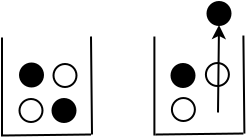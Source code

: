 <?xml version="1.0" encoding="UTF-8"?>
<dia:diagram xmlns:dia="http://www.lysator.liu.se/~alla/dia/">
  <dia:layer name="Background" visible="true" active="true">
    <dia:object type="Standard - Ellipse" version="0" id="O0">
      <dia:attribute name="obj_pos">
        <dia:point val="1.4,3.4"/>
      </dia:attribute>
      <dia:attribute name="obj_bb">
        <dia:rectangle val="1.35,3.35;2.6,4.6"/>
      </dia:attribute>
      <dia:attribute name="elem_corner">
        <dia:point val="1.4,3.4"/>
      </dia:attribute>
      <dia:attribute name="elem_width">
        <dia:real val="1.15"/>
      </dia:attribute>
      <dia:attribute name="elem_height">
        <dia:real val="1.15"/>
      </dia:attribute>
      <dia:attribute name="border_width">
        <dia:real val="0.1"/>
      </dia:attribute>
      <dia:attribute name="inner_color">
        <dia:color val="#000000"/>
      </dia:attribute>
    </dia:object>
    <dia:object type="Standard - Ellipse" version="0" id="O1">
      <dia:attribute name="obj_pos">
        <dia:point val="3.075,3.425"/>
      </dia:attribute>
      <dia:attribute name="obj_bb">
        <dia:rectangle val="3.025,3.375;4.275,4.625"/>
      </dia:attribute>
      <dia:attribute name="elem_corner">
        <dia:point val="3.075,3.425"/>
      </dia:attribute>
      <dia:attribute name="elem_width">
        <dia:real val="1.15"/>
      </dia:attribute>
      <dia:attribute name="elem_height">
        <dia:real val="1.15"/>
      </dia:attribute>
    </dia:object>
    <dia:object type="Standard - Ellipse" version="0" id="O2">
      <dia:attribute name="obj_pos">
        <dia:point val="1.375,5.175"/>
      </dia:attribute>
      <dia:attribute name="obj_bb">
        <dia:rectangle val="1.325,5.125;2.575,6.375"/>
      </dia:attribute>
      <dia:attribute name="elem_corner">
        <dia:point val="1.375,5.175"/>
      </dia:attribute>
      <dia:attribute name="elem_width">
        <dia:real val="1.15"/>
      </dia:attribute>
      <dia:attribute name="elem_height">
        <dia:real val="1.15"/>
      </dia:attribute>
    </dia:object>
    <dia:object type="Standard - Ellipse" version="0" id="O3">
      <dia:attribute name="obj_pos">
        <dia:point val="3.025,5.175"/>
      </dia:attribute>
      <dia:attribute name="obj_bb">
        <dia:rectangle val="2.975,5.125;4.225,6.375"/>
      </dia:attribute>
      <dia:attribute name="elem_corner">
        <dia:point val="3.025,5.175"/>
      </dia:attribute>
      <dia:attribute name="elem_width">
        <dia:real val="1.15"/>
      </dia:attribute>
      <dia:attribute name="elem_height">
        <dia:real val="1.15"/>
      </dia:attribute>
      <dia:attribute name="border_width">
        <dia:real val="0.1"/>
      </dia:attribute>
      <dia:attribute name="inner_color">
        <dia:color val="#000000"/>
      </dia:attribute>
    </dia:object>
    <dia:object type="Standard - Line" version="0" id="O4">
      <dia:attribute name="obj_pos">
        <dia:point val="0.5,2.1"/>
      </dia:attribute>
      <dia:attribute name="obj_bb">
        <dia:rectangle val="0.45,2.05;0.55,7.1"/>
      </dia:attribute>
      <dia:attribute name="conn_endpoints">
        <dia:point val="0.5,2.1"/>
        <dia:point val="0.5,7.05"/>
      </dia:attribute>
      <dia:attribute name="numcp">
        <dia:int val="1"/>
      </dia:attribute>
    </dia:object>
    <dia:object type="Standard - Line" version="0" id="O5">
      <dia:attribute name="obj_pos">
        <dia:point val="0.55,7"/>
      </dia:attribute>
      <dia:attribute name="obj_bb">
        <dia:rectangle val="0.499,6.899;5.001,7.051"/>
      </dia:attribute>
      <dia:attribute name="conn_endpoints">
        <dia:point val="0.55,7"/>
        <dia:point val="4.95,6.95"/>
      </dia:attribute>
      <dia:attribute name="numcp">
        <dia:int val="1"/>
      </dia:attribute>
    </dia:object>
    <dia:object type="Standard - Line" version="0" id="O6">
      <dia:attribute name="obj_pos">
        <dia:point val="5,6.95"/>
      </dia:attribute>
      <dia:attribute name="obj_bb">
        <dia:rectangle val="4.899,1.999;5.051,7.001"/>
      </dia:attribute>
      <dia:attribute name="conn_endpoints">
        <dia:point val="5,6.95"/>
        <dia:point val="4.95,2.05"/>
      </dia:attribute>
      <dia:attribute name="numcp">
        <dia:int val="1"/>
      </dia:attribute>
    </dia:object>
    <dia:object type="Standard - Ellipse" version="0" id="O7">
      <dia:attribute name="obj_pos">
        <dia:point val="8.975,3.425"/>
      </dia:attribute>
      <dia:attribute name="obj_bb">
        <dia:rectangle val="8.925,3.375;10.175,4.625"/>
      </dia:attribute>
      <dia:attribute name="elem_corner">
        <dia:point val="8.975,3.425"/>
      </dia:attribute>
      <dia:attribute name="elem_width">
        <dia:real val="1.15"/>
      </dia:attribute>
      <dia:attribute name="elem_height">
        <dia:real val="1.15"/>
      </dia:attribute>
      <dia:attribute name="border_width">
        <dia:real val="0.1"/>
      </dia:attribute>
      <dia:attribute name="inner_color">
        <dia:color val="#000000"/>
      </dia:attribute>
    </dia:object>
    <dia:object type="Standard - Ellipse" version="0" id="O8">
      <dia:attribute name="obj_pos">
        <dia:point val="10.695,3.376"/>
      </dia:attribute>
      <dia:attribute name="obj_bb">
        <dia:rectangle val="10.645,3.326;11.895,4.576"/>
      </dia:attribute>
      <dia:attribute name="elem_corner">
        <dia:point val="10.695,3.376"/>
      </dia:attribute>
      <dia:attribute name="elem_width">
        <dia:real val="1.15"/>
      </dia:attribute>
      <dia:attribute name="elem_height">
        <dia:real val="1.15"/>
      </dia:attribute>
    </dia:object>
    <dia:object type="Standard - Ellipse" version="0" id="O9">
      <dia:attribute name="obj_pos">
        <dia:point val="8.995,5.126"/>
      </dia:attribute>
      <dia:attribute name="obj_bb">
        <dia:rectangle val="8.945,5.076;10.195,6.326"/>
      </dia:attribute>
      <dia:attribute name="elem_corner">
        <dia:point val="8.995,5.126"/>
      </dia:attribute>
      <dia:attribute name="elem_width">
        <dia:real val="1.15"/>
      </dia:attribute>
      <dia:attribute name="elem_height">
        <dia:real val="1.15"/>
      </dia:attribute>
    </dia:object>
    <dia:object type="Standard - Ellipse" version="0" id="O10">
      <dia:attribute name="obj_pos">
        <dia:point val="10.775,0.325"/>
      </dia:attribute>
      <dia:attribute name="obj_bb">
        <dia:rectangle val="10.725,0.275;11.975,1.525"/>
      </dia:attribute>
      <dia:attribute name="elem_corner">
        <dia:point val="10.775,0.325"/>
      </dia:attribute>
      <dia:attribute name="elem_width">
        <dia:real val="1.15"/>
      </dia:attribute>
      <dia:attribute name="elem_height">
        <dia:real val="1.15"/>
      </dia:attribute>
      <dia:attribute name="border_width">
        <dia:real val="0.1"/>
      </dia:attribute>
      <dia:attribute name="inner_color">
        <dia:color val="#000000"/>
      </dia:attribute>
    </dia:object>
    <dia:object type="Standard - Line" version="0" id="O11">
      <dia:attribute name="obj_pos">
        <dia:point val="8.12,2.051"/>
      </dia:attribute>
      <dia:attribute name="obj_bb">
        <dia:rectangle val="8.07,2.001;8.17,7.051"/>
      </dia:attribute>
      <dia:attribute name="conn_endpoints">
        <dia:point val="8.12,2.051"/>
        <dia:point val="8.12,7.001"/>
      </dia:attribute>
      <dia:attribute name="numcp">
        <dia:int val="1"/>
      </dia:attribute>
    </dia:object>
    <dia:object type="Standard - Line" version="0" id="O12">
      <dia:attribute name="obj_pos">
        <dia:point val="8.17,6.951"/>
      </dia:attribute>
      <dia:attribute name="obj_bb">
        <dia:rectangle val="8.119,6.85;12.621,7.001"/>
      </dia:attribute>
      <dia:attribute name="conn_endpoints">
        <dia:point val="8.17,6.951"/>
        <dia:point val="12.57,6.901"/>
      </dia:attribute>
      <dia:attribute name="numcp">
        <dia:int val="1"/>
      </dia:attribute>
    </dia:object>
    <dia:object type="Standard - Line" version="0" id="O13">
      <dia:attribute name="obj_pos">
        <dia:point val="12.62,6.901"/>
      </dia:attribute>
      <dia:attribute name="obj_bb">
        <dia:rectangle val="12.52,1.95;12.671,6.951"/>
      </dia:attribute>
      <dia:attribute name="conn_endpoints">
        <dia:point val="12.62,6.901"/>
        <dia:point val="12.57,2.001"/>
      </dia:attribute>
      <dia:attribute name="numcp">
        <dia:int val="1"/>
      </dia:attribute>
    </dia:object>
    <dia:object type="Standard - Line" version="0" id="O14">
      <dia:attribute name="obj_pos">
        <dia:point val="11.3,5.85"/>
      </dia:attribute>
      <dia:attribute name="obj_bb">
        <dia:rectangle val="10.981,1.363;11.705,5.901"/>
      </dia:attribute>
      <dia:attribute name="conn_endpoints">
        <dia:point val="11.3,5.85"/>
        <dia:point val="11.35,1.475"/>
      </dia:attribute>
      <dia:attribute name="numcp">
        <dia:int val="1"/>
      </dia:attribute>
      <dia:attribute name="end_arrow">
        <dia:enum val="22"/>
      </dia:attribute>
      <dia:attribute name="end_arrow_length">
        <dia:real val="0.5"/>
      </dia:attribute>
      <dia:attribute name="end_arrow_width">
        <dia:real val="0.5"/>
      </dia:attribute>
      <dia:connections>
        <dia:connection handle="1" to="O10" connection="6"/>
      </dia:connections>
    </dia:object>
  </dia:layer>
</dia:diagram>
